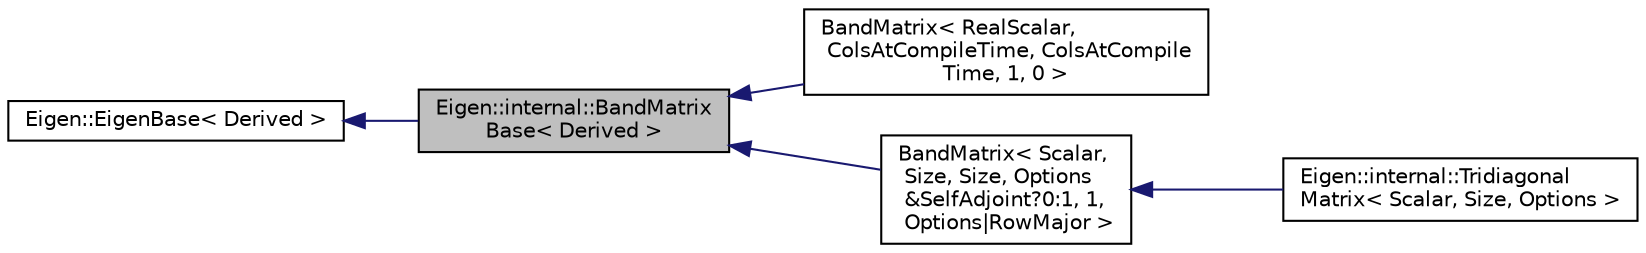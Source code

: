 digraph "Eigen::internal::BandMatrixBase&lt; Derived &gt;"
{
  edge [fontname="Helvetica",fontsize="10",labelfontname="Helvetica",labelfontsize="10"];
  node [fontname="Helvetica",fontsize="10",shape=record];
  rankdir="LR";
  Node1 [label="Eigen::internal::BandMatrix\lBase\< Derived \>",height=0.2,width=0.4,color="black", fillcolor="grey75", style="filled" fontcolor="black"];
  Node2 -> Node1 [dir="back",color="midnightblue",fontsize="10",style="solid",fontname="Helvetica"];
  Node2 [label="Eigen::EigenBase\< Derived \>",height=0.2,width=0.4,color="black", fillcolor="white", style="filled",URL="$structEigen_1_1EigenBase.html"];
  Node1 -> Node3 [dir="back",color="midnightblue",fontsize="10",style="solid",fontname="Helvetica"];
  Node3 [label="BandMatrix\< RealScalar,\l ColsAtCompileTime, ColsAtCompile\lTime, 1, 0 \>",height=0.2,width=0.4,color="black", fillcolor="white", style="filled",URL="$classEigen_1_1internal_1_1BandMatrix.html"];
  Node1 -> Node4 [dir="back",color="midnightblue",fontsize="10",style="solid",fontname="Helvetica"];
  Node4 [label="BandMatrix\< Scalar,\l Size, Size, Options\l &SelfAdjoint?0:1, 1,\l Options\|RowMajor \>",height=0.2,width=0.4,color="black", fillcolor="white", style="filled",URL="$classEigen_1_1internal_1_1BandMatrix.html"];
  Node4 -> Node5 [dir="back",color="midnightblue",fontsize="10",style="solid",fontname="Helvetica"];
  Node5 [label="Eigen::internal::Tridiagonal\lMatrix\< Scalar, Size, Options \>",height=0.2,width=0.4,color="black", fillcolor="white", style="filled",URL="$classEigen_1_1internal_1_1TridiagonalMatrix.html",tooltip="Represents a tridiagonal matrix with a compact banded storage. "];
}
